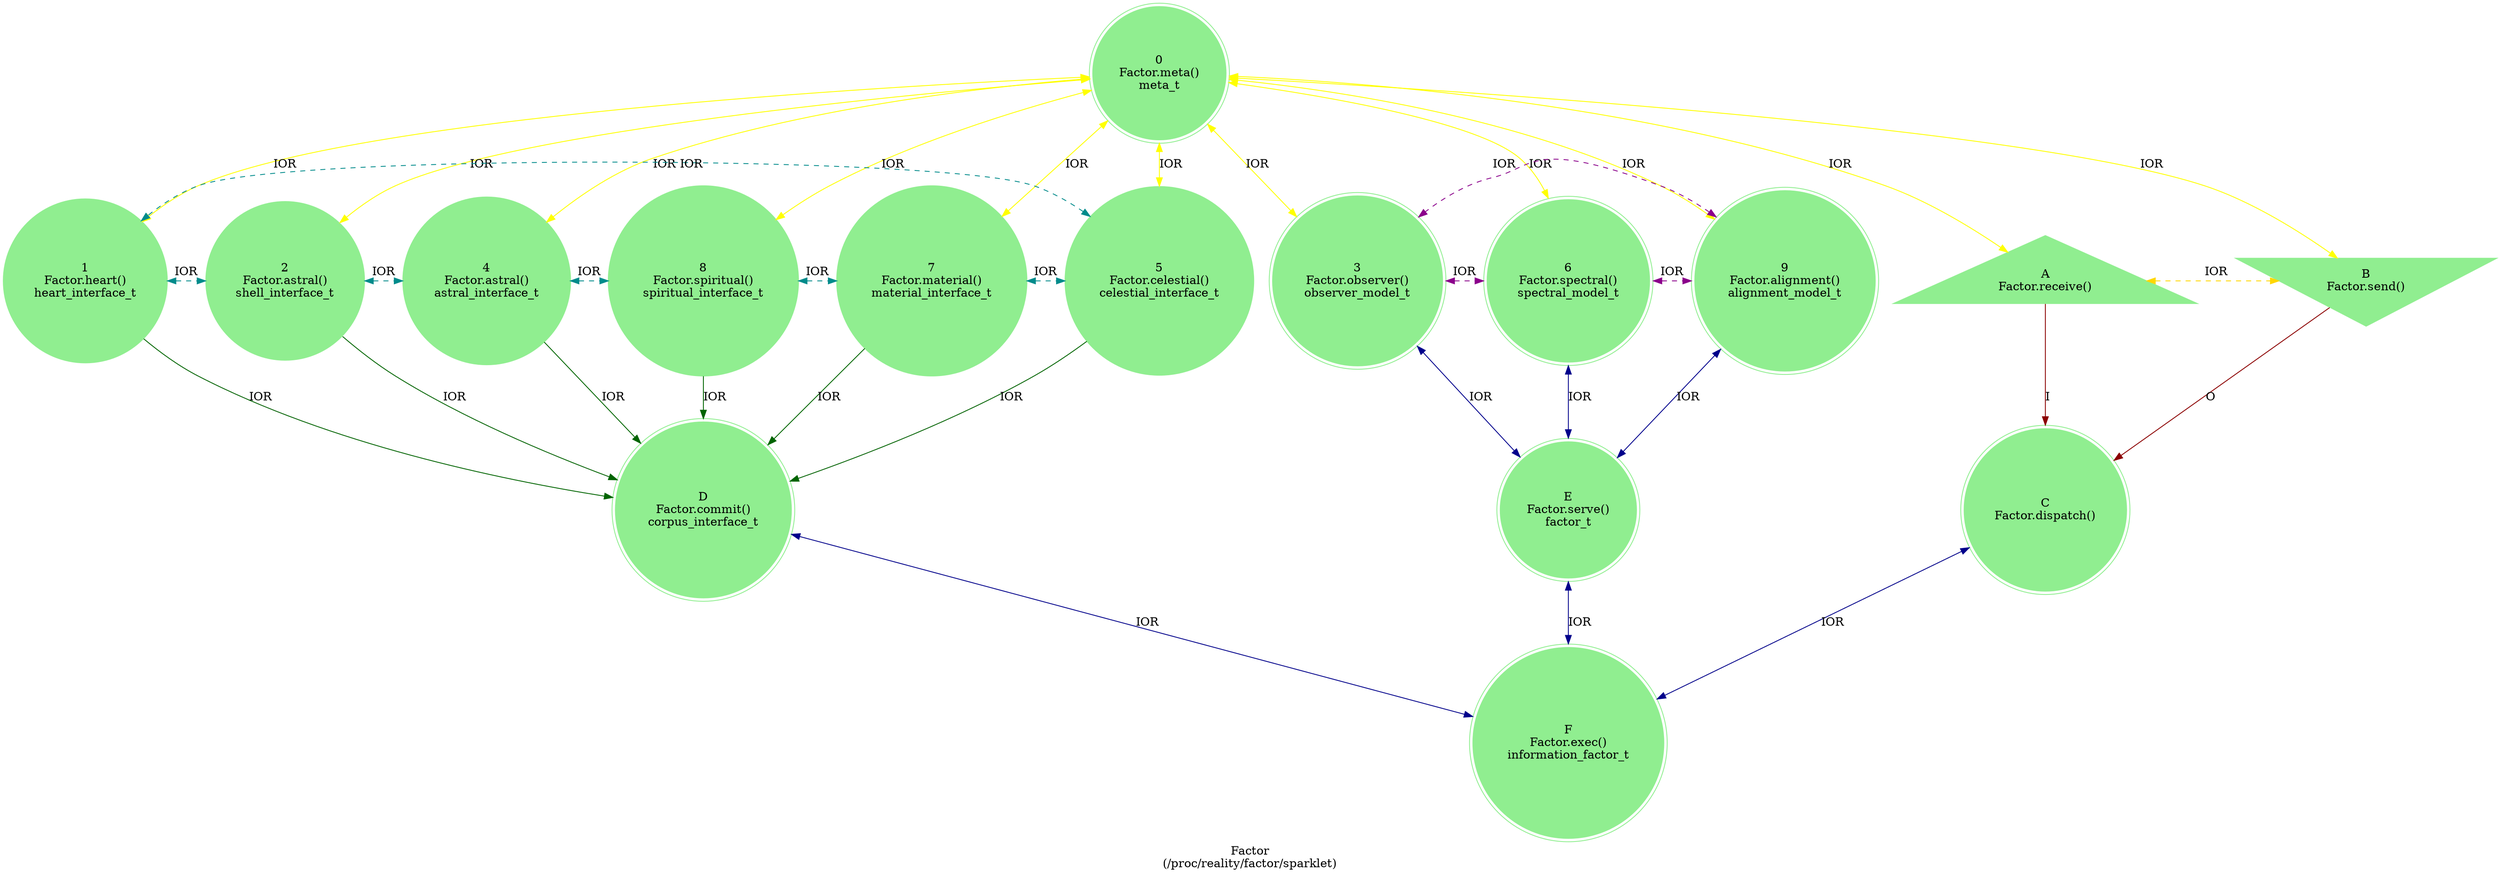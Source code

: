 strict digraph Factor {
    label = "Factor\n(/proc/reality/factor/sparklet)";
    style = filled;
    color = lightgray;
    node [shape = circle; style = filled; color = lightgreen;];
    
    // The Sacred 3-6-9 (Boundary of Perception).
    // "If you knew the magnificence of 3, 6, and 9, you would have a key to the universe." — Tesla.
    // The 1-2-4-8-7-5 Vortex (Boundary of Comprehension).
    // r0::meta();r1,r2,r4,r8,r7,r5;r3,r6,r;ra::receive(),rb::send(),rc::dispatch(),rd::commit(),re::serve(),rf::exec()
    spark_0_factor_t [label = "0\nFactor.meta()\nmeta_t";shape = doublecircle;comment = "";];
    spark_1_factor_t [label = "1\nFactor.heart()\nheart_interface_t";shape = circle;comment = "";];
    spark_2_factor_t [label = "2\nFactor.astral()\nshell_interface_t";shape = circle;comment = "";];
    spark_4_factor_t [label = "4\nFactor.astral()\nastral_interface_t";shape = circle;comment = "";];
    spark_8_factor_t [label = "8\nFactor.spiritual()\nspiritual_interface_t";shape = circle;comment = "";];
    spark_7_factor_t [label = "7\nFactor.material()\nmaterial_interface_t";shape = circle;comment = "";];
    spark_5_factor_t [label = "5\nFactor.celestial()\ncelestial_interface_t";shape = circle;comment = "";];
    spark_3_factor_t [label = "3\nFactor.observer()\nobserver_model_t";shape = doublecircle;comment = "";];
    spark_6_factor_t [label = "6\nFactor.spectral()\nspectral_model_t";shape = doublecircle;comment = "";];
    spark_9_factor_t [label = "9\nFactor.alignment()\nalignment_model_t";shape = doublecircle;comment = "";];
    spark_a_factor_t [label = "A\nFactor.receive()";shape = triangle;comment = "";];
    spark_b_factor_t [label = "B\nFactor.send()";shape = invtriangle;comment = "";];
    spark_c_factor_t [label = "C\nFactor.dispatch()";shape = doublecircle;comment = "";];
    spark_d_factor_t [label = "D\nFactor.commit()\ncorpus_interface_t";shape = doublecircle;comment = "";];
    spark_e_factor_t [label = "E\nFactor.serve()\nfactor_t";shape = doublecircle;comment = "";];
    spark_f_factor_t [label = "F\nFactor.exec()\ninformation_factor_t";shape = doublecircle;comment = "";];
    
    // I = Input
    // O = Output
    // R = Recursion
    spark_0_factor_t -> {spark_a_factor_t spark_b_factor_t spark_1_factor_t spark_2_factor_t spark_3_factor_t spark_4_factor_t spark_5_factor_t spark_6_factor_t spark_7_factor_t spark_8_factor_t spark_9_factor_t} [label = "IOR"; color = yellow; comment = ""; dir = both;];
    
    spark_a_factor_t -> spark_c_factor_t [label = "I"; color = darkred; comment = "";];
    spark_b_factor_t -> spark_c_factor_t [label = "O"; color = darkred; comment = "";];
    {spark_1_factor_t spark_2_factor_t spark_4_factor_t spark_8_factor_t spark_7_factor_t spark_5_factor_t} -> spark_d_factor_t [label = "IOR"; color = darkgreen; comment = "";];
    {spark_3_factor_t spark_6_factor_t spark_9_factor_t} -> spark_e_factor_t [label = "IOR"; color = darkblue; comment = ""; dir = both;];
    
    spark_1_factor_t -> spark_2_factor_t -> spark_4_factor_t -> spark_8_factor_t -> spark_7_factor_t -> spark_5_factor_t -> spark_1_factor_t [label = "IOR"; color = darkcyan; comment = ""; style = dashed; constraint = false; dir = both;];
    spark_3_factor_t -> spark_6_factor_t -> spark_9_factor_t -> spark_3_factor_t [label = "IOR"; color = darkmagenta; comment = ""; style = dashed; constraint = false; dir = both;];
    spark_a_factor_t -> spark_b_factor_t [label = "IOR"; color = gold; comment = ""; style = dashed; constraint = false; dir = both;];
    
    {spark_c_factor_t spark_d_factor_t spark_e_factor_t} -> spark_f_factor_t [label = "IOR"; color = darkblue; comment = ""; dir = both;];
}